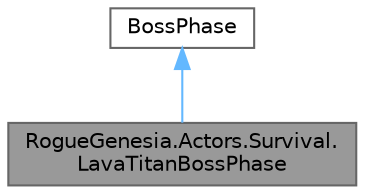 digraph "RogueGenesia.Actors.Survival.LavaTitanBossPhase"
{
 // LATEX_PDF_SIZE
  bgcolor="transparent";
  edge [fontname=Helvetica,fontsize=10,labelfontname=Helvetica,labelfontsize=10];
  node [fontname=Helvetica,fontsize=10,shape=box,height=0.2,width=0.4];
  Node1 [label="RogueGenesia.Actors.Survival.\lLavaTitanBossPhase",height=0.2,width=0.4,color="gray40", fillcolor="grey60", style="filled", fontcolor="black",tooltip=" "];
  Node2 -> Node1 [dir="back",color="steelblue1",style="solid"];
  Node2 [label="BossPhase",height=0.2,width=0.4,color="gray40", fillcolor="white", style="filled",URL="$class_rogue_genesia_1_1_data_1_1_boss_phase.html",tooltip=" "];
}
